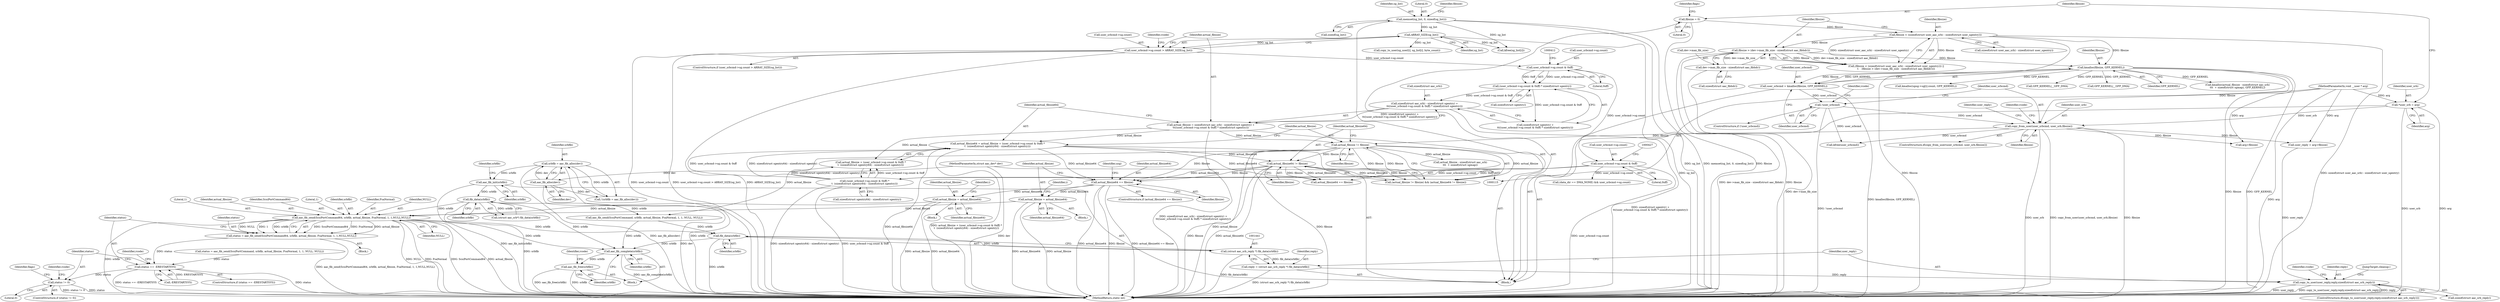 digraph "0_linux_b4789b8e6be3151a955ade74872822f30e8cd914@API" {
"1000944" [label="(Call,aac_fib_send(ScsiPortCommand64, srbfib, actual_fibsize, FsaNormal, 1, 1,NULL,NULL))"];
"1000206" [label="(Call,fib_data(srbfib))"];
"1000190" [label="(Call,aac_fib_init(srbfib))"];
"1000182" [label="(Call,srbfib = aac_fib_alloc(dev))"];
"1000184" [label="(Call,aac_fib_alloc(dev))"];
"1000116" [label="(MethodParameterIn,struct aac_dev* dev)"];
"1000495" [label="(Call,actual_fibsize = actual_fibsize64)"];
"1000491" [label="(Call,actual_fibsize64 == fibsize)"];
"1000435" [label="(Call,actual_fibsize64 != fibsize)"];
"1000413" [label="(Call,actual_fibsize64 = actual_fibsize + (user_srbcmd->sg.count & 0xff) *\n\t  (sizeof(struct sgentry64) - sizeof(struct sgentry)))"];
"1000395" [label="(Call,actual_fibsize = sizeof(struct aac_srb) - sizeof(struct sgentry) +\n\t\t((user_srbcmd->sg.count & 0xff) * sizeof(struct sgentry)))"];
"1000397" [label="(Call,sizeof(struct aac_srb) - sizeof(struct sgentry) +\n\t\t((user_srbcmd->sg.count & 0xff) * sizeof(struct sgentry)))"];
"1000403" [label="(Call,(user_srbcmd->sg.count & 0xff) * sizeof(struct sgentry))"];
"1000404" [label="(Call,user_srbcmd->sg.count & 0xff)"];
"1000381" [label="(Call,user_srbcmd->sg.count > ARRAY_SIZE(sg_list))"];
"1000387" [label="(Call,ARRAY_SIZE(sg_list))"];
"1000208" [label="(Call,memset(sg_list, 0, sizeof(sg_list)))"];
"1000417" [label="(Call,(user_srbcmd->sg.count & 0xff) *\n\t  (sizeof(struct sgentry64) - sizeof(struct sgentry)))"];
"1000418" [label="(Call,user_srbcmd->sg.count & 0xff)"];
"1000432" [label="(Call,actual_fibsize != fibsize)"];
"1000267" [label="(Call,copy_from_user(user_srbcmd, user_srb,fibsize))"];
"1000258" [label="(Call,!user_srbcmd)"];
"1000252" [label="(Call,user_srbcmd = kmalloc(fibsize, GFP_KERNEL))"];
"1000254" [label="(Call,kmalloc(fibsize, GFP_KERNEL))"];
"1000238" [label="(Call,fibsize > (dev->max_fib_size - sizeof(struct aac_fibhdr)))"];
"1000231" [label="(Call,fibsize < (sizeof(struct user_aac_srb) - sizeof(struct user_sgentry)))"];
"1000136" [label="(Call,fibsize = 0)"];
"1000240" [label="(Call,dev->max_fib_size - sizeof(struct aac_fibhdr))"];
"1000130" [label="(Call,*user_srb = arg)"];
"1000117" [label="(MethodParameterIn,void __user * arg)"];
"1000735" [label="(Call,actual_fibsize = actual_fibsize64)"];
"1000942" [label="(Call,status = aac_fib_send(ScsiPortCommand64, srbfib, actual_fibsize, FsaNormal, 1, 1,NULL,NULL))"];
"1001356" [label="(Call,status == -ERESTARTSYS)"];
"1001367" [label="(Call,status != 0)"];
"1001442" [label="(Call,fib_data(srbfib))"];
"1001440" [label="(Call,(struct aac_srb_reply *) fib_data(srbfib))"];
"1001438" [label="(Call,reply = (struct aac_srb_reply *) fib_data(srbfib))"];
"1001445" [label="(Call,copy_to_user(user_reply,reply,sizeof(struct aac_srb_reply)))"];
"1001479" [label="(Call,aac_fib_complete(srbfib))"];
"1001481" [label="(Call,aac_fib_free(srbfib))"];
"1000388" [label="(Identifier,sg_list)"];
"1000230" [label="(Call,(fibsize < (sizeof(struct user_aac_srb) - sizeof(struct user_sgentry))) ||\n\t    (fibsize > (dev->max_fib_size - sizeof(struct aac_fibhdr))))"];
"1000391" [label="(Identifier,rcode)"];
"1000131" [label="(Identifier,user_srb)"];
"1000184" [label="(Call,aac_fib_alloc(dev))"];
"1000490" [label="(ControlStructure,if (actual_fibsize64 == fibsize))"];
"1000232" [label="(Identifier,fibsize)"];
"1000191" [label="(Identifier,srbfib)"];
"1000256" [label="(Identifier,GFP_KERNEL)"];
"1000141" [label="(Identifier,flags)"];
"1001452" [label="(Identifier,rcode)"];
"1000267" [label="(Call,copy_from_user(user_srbcmd, user_srb,fibsize))"];
"1000703" [label="(Block,)"];
"1000206" [label="(Call,fib_data(srbfib))"];
"1001378" [label="(Identifier,flags)"];
"1000437" [label="(Identifier,fibsize)"];
"1001362" [label="(Identifier,rcode)"];
"1000396" [label="(Identifier,actual_fibsize)"];
"1000419" [label="(Call,user_srbcmd->sg.count)"];
"1000258" [label="(Call,!user_srbcmd)"];
"1000252" [label="(Call,user_srbcmd = kmalloc(fibsize, GFP_KERNEL))"];
"1001368" [label="(Identifier,status)"];
"1000500" [label="(Identifier,i)"];
"1000495" [label="(Call,actual_fibsize = actual_fibsize64)"];
"1000130" [label="(Call,*user_srb = arg)"];
"1000380" [label="(ControlStructure,if (user_srbcmd->sg.count > ARRAY_SIZE(sg_list)))"];
"1000209" [label="(Identifier,sg_list)"];
"1000395" [label="(Call,actual_fibsize = sizeof(struct aac_srb) - sizeof(struct sgentry) +\n\t\t((user_srbcmd->sg.count & 0xff) * sizeof(struct sgentry)))"];
"1000425" [label="(Call,sizeof(struct sgentry64) - sizeof(struct sgentry))"];
"1000266" [label="(ControlStructure,if(copy_from_user(user_srbcmd, user_srb,fibsize)))"];
"1000241" [label="(Call,dev->max_fib_size)"];
"1000196" [label="(Identifier,srbfib)"];
"1001443" [label="(Identifier,srbfib)"];
"1000445" [label="(Call,(data_dir == DMA_NONE) && user_srbcmd->sg.count)"];
"1000947" [label="(Identifier,actual_fibsize)"];
"1000553" [label="(Call,GFP_KERNEL|__GFP_DMA)"];
"1000137" [label="(Identifier,fibsize)"];
"1000231" [label="(Call,fibsize < (sizeof(struct user_aac_srb) - sizeof(struct user_sgentry)))"];
"1000239" [label="(Identifier,fibsize)"];
"1001372" [label="(Identifier,rcode)"];
"1000952" [label="(Identifier,NULL)"];
"1000270" [label="(Identifier,fibsize)"];
"1001438" [label="(Call,reply = (struct aac_srb_reply *) fib_data(srbfib))"];
"1001366" [label="(ControlStructure,if (status != 0))"];
"1000735" [label="(Call,actual_fibsize = actual_fibsize64)"];
"1001447" [label="(Identifier,reply)"];
"1000411" [label="(Call,sizeof(struct sgentry))"];
"1000424" [label="(Literal,0xff)"];
"1000435" [label="(Call,actual_fibsize64 != fibsize)"];
"1001457" [label="(Call,kfree(user_srbcmd))"];
"1000255" [label="(Identifier,fibsize)"];
"1001448" [label="(Call,sizeof(struct aac_srb_reply))"];
"1000204" [label="(Call,(struct aac_srb*) fib_data(srbfib))"];
"1000706" [label="(Identifier,usg)"];
"1000434" [label="(Identifier,fibsize)"];
"1000418" [label="(Call,user_srbcmd->sg.count & 0xff)"];
"1001344" [label="(Call,status = aac_fib_send(ScsiPortCommand, srbfib, actual_fibsize, FsaNormal, 1, 1, NULL, NULL))"];
"1000436" [label="(Identifier,actual_fibsize64)"];
"1000397" [label="(Call,sizeof(struct aac_srb) - sizeof(struct sgentry) +\n\t\t((user_srbcmd->sg.count & 0xff) * sizeof(struct sgentry)))"];
"1000417" [label="(Call,(user_srbcmd->sg.count & 0xff) *\n\t  (sizeof(struct sgentry64) - sizeof(struct sgentry)))"];
"1000945" [label="(Identifier,ScsiPortCommand64)"];
"1000414" [label="(Identifier,actual_fibsize64)"];
"1001456" [label="(JumpTarget,cleanup:)"];
"1000950" [label="(Literal,1)"];
"1000269" [label="(Identifier,user_srb)"];
"1000278" [label="(Identifier,user_reply)"];
"1000240" [label="(Call,dev->max_fib_size - sizeof(struct aac_fibhdr))"];
"1000707" [label="(Call,kmalloc(actual_fibsize - sizeof(struct aac_srb)\n\t\t\t  + sizeof(struct sgmap), GFP_KERNEL))"];
"1000433" [label="(Identifier,actual_fibsize)"];
"1000382" [label="(Call,user_srbcmd->sg.count)"];
"1001215" [label="(Call,kmalloc(upsg->sg[i].count, GFP_KERNEL))"];
"1001035" [label="(Call,GFP_KERNEL|__GFP_DMA)"];
"1001356" [label="(Call,status == -ERESTARTSYS)"];
"1000410" [label="(Literal,0xff)"];
"1000208" [label="(Call,memset(sg_list, 0, sizeof(sg_list)))"];
"1000116" [label="(MethodParameterIn,struct aac_dev* dev)"];
"1000185" [label="(Identifier,dev)"];
"1000181" [label="(Call,!(srbfib = aac_fib_alloc(dev)))"];
"1001481" [label="(Call,aac_fib_free(srbfib))"];
"1000492" [label="(Identifier,actual_fibsize64)"];
"1000244" [label="(Call,sizeof(struct aac_fibhdr))"];
"1001444" [label="(ControlStructure,if(copy_to_user(user_reply,reply,sizeof(struct aac_srb_reply))))"];
"1000233" [label="(Call,sizeof(struct user_aac_srb) - sizeof(struct user_sgentry))"];
"1000183" [label="(Identifier,srbfib)"];
"1001484" [label="(Identifier,rcode)"];
"1000207" [label="(Identifier,srbfib)"];
"1000493" [label="(Identifier,fibsize)"];
"1000190" [label="(Call,aac_fib_init(srbfib))"];
"1000497" [label="(Identifier,actual_fibsize64)"];
"1000431" [label="(Call,(actual_fibsize != fibsize) && (actual_fibsize64 != fibsize))"];
"1000277" [label="(Call,user_reply = arg+fibsize)"];
"1000737" [label="(Identifier,actual_fibsize64)"];
"1000942" [label="(Call,status = aac_fib_send(ScsiPortCommand64, srbfib, actual_fibsize, FsaNormal, 1, 1,NULL,NULL))"];
"1000405" [label="(Call,user_srbcmd->sg.count)"];
"1001445" [label="(Call,copy_to_user(user_reply,reply,sizeof(struct aac_srb_reply)))"];
"1000494" [label="(Block,)"];
"1000398" [label="(Call,sizeof(struct aac_srb))"];
"1001357" [label="(Identifier,status)"];
"1001358" [label="(Call,-ERESTARTSYS)"];
"1000268" [label="(Identifier,user_srbcmd)"];
"1000238" [label="(Call,fibsize > (dev->max_fib_size - sizeof(struct aac_fibhdr)))"];
"1000404" [label="(Call,user_srbcmd->sg.count & 0xff)"];
"1001446" [label="(Identifier,user_reply)"];
"1000262" [label="(Identifier,rcode)"];
"1000415" [label="(Call,actual_fibsize + (user_srbcmd->sg.count & 0xff) *\n\t  (sizeof(struct sgentry64) - sizeof(struct sgentry)))"];
"1000387" [label="(Call,ARRAY_SIZE(sg_list))"];
"1000946" [label="(Identifier,srbfib)"];
"1001482" [label="(Identifier,srbfib)"];
"1000381" [label="(Call,user_srbcmd->sg.count > ARRAY_SIZE(sg_list))"];
"1000132" [label="(Identifier,arg)"];
"1000259" [label="(Identifier,user_srbcmd)"];
"1000257" [label="(ControlStructure,if (!user_srbcmd))"];
"1001439" [label="(Identifier,reply)"];
"1000136" [label="(Call,fibsize = 0)"];
"1000210" [label="(Literal,0)"];
"1000273" [label="(Identifier,rcode)"];
"1000279" [label="(Call,arg+fibsize)"];
"1000491" [label="(Call,actual_fibsize64 == fibsize)"];
"1000471" [label="(Block,)"];
"1000118" [label="(Block,)"];
"1001369" [label="(Literal,0)"];
"1000944" [label="(Call,aac_fib_send(ScsiPortCommand64, srbfib, actual_fibsize, FsaNormal, 1, 1,NULL,NULL))"];
"1001424" [label="(Call,copy_to_user(sg_user[i], sg_list[i], byte_count))"];
"1000138" [label="(Literal,0)"];
"1001478" [label="(Block,)"];
"1000413" [label="(Call,actual_fibsize64 = actual_fibsize + (user_srbcmd->sg.count & 0xff) *\n\t  (sizeof(struct sgentry64) - sizeof(struct sgentry)))"];
"1001469" [label="(Call,kfree(sg_list[i]))"];
"1000496" [label="(Identifier,actual_fibsize)"];
"1000948" [label="(Identifier,FsaNormal)"];
"1001479" [label="(Call,aac_fib_complete(srbfib))"];
"1000403" [label="(Call,(user_srbcmd->sg.count & 0xff) * sizeof(struct sgentry))"];
"1001346" [label="(Call,aac_fib_send(ScsiPortCommand, srbfib, actual_fibsize, FsaNormal, 1, 1, NULL, NULL))"];
"1000216" [label="(Identifier,fibsize)"];
"1001440" [label="(Call,(struct aac_srb_reply *) fib_data(srbfib))"];
"1000740" [label="(Identifier,i)"];
"1001442" [label="(Call,fib_data(srbfib))"];
"1001485" [label="(MethodReturn,static int)"];
"1001355" [label="(ControlStructure,if (status == -ERESTARTSYS))"];
"1000253" [label="(Identifier,user_srbcmd)"];
"1000117" [label="(MethodParameterIn,void __user * arg)"];
"1000736" [label="(Identifier,actual_fibsize)"];
"1001367" [label="(Call,status != 0)"];
"1000400" [label="(Call,sizeof(struct sgentry) +\n\t\t((user_srbcmd->sg.count & 0xff) * sizeof(struct sgentry)))"];
"1000254" [label="(Call,kmalloc(fibsize, GFP_KERNEL))"];
"1000211" [label="(Call,sizeof(sg_list))"];
"1000970" [label="(Call,actual_fibsize64 == fibsize)"];
"1000943" [label="(Identifier,status)"];
"1000951" [label="(Identifier,NULL)"];
"1001480" [label="(Identifier,srbfib)"];
"1000432" [label="(Call,actual_fibsize != fibsize)"];
"1000949" [label="(Literal,1)"];
"1000182" [label="(Call,srbfib = aac_fib_alloc(dev))"];
"1000708" [label="(Call,actual_fibsize - sizeof(struct aac_srb)\n\t\t\t  + sizeof(struct sgmap))"];
"1000944" -> "1000942"  [label="AST: "];
"1000944" -> "1000952"  [label="CFG: "];
"1000945" -> "1000944"  [label="AST: "];
"1000946" -> "1000944"  [label="AST: "];
"1000947" -> "1000944"  [label="AST: "];
"1000948" -> "1000944"  [label="AST: "];
"1000949" -> "1000944"  [label="AST: "];
"1000950" -> "1000944"  [label="AST: "];
"1000951" -> "1000944"  [label="AST: "];
"1000952" -> "1000944"  [label="AST: "];
"1000942" -> "1000944"  [label="CFG: "];
"1000944" -> "1001485"  [label="DDG: srbfib"];
"1000944" -> "1001485"  [label="DDG: NULL"];
"1000944" -> "1001485"  [label="DDG: FsaNormal"];
"1000944" -> "1001485"  [label="DDG: ScsiPortCommand64"];
"1000944" -> "1001485"  [label="DDG: actual_fibsize"];
"1000944" -> "1000942"  [label="DDG: ScsiPortCommand64"];
"1000944" -> "1000942"  [label="DDG: FsaNormal"];
"1000944" -> "1000942"  [label="DDG: actual_fibsize"];
"1000944" -> "1000942"  [label="DDG: NULL"];
"1000944" -> "1000942"  [label="DDG: 1"];
"1000944" -> "1000942"  [label="DDG: srbfib"];
"1000206" -> "1000944"  [label="DDG: srbfib"];
"1000495" -> "1000944"  [label="DDG: actual_fibsize"];
"1000735" -> "1000944"  [label="DDG: actual_fibsize"];
"1000944" -> "1001442"  [label="DDG: srbfib"];
"1000944" -> "1001479"  [label="DDG: srbfib"];
"1000206" -> "1000204"  [label="AST: "];
"1000206" -> "1000207"  [label="CFG: "];
"1000207" -> "1000206"  [label="AST: "];
"1000204" -> "1000206"  [label="CFG: "];
"1000206" -> "1001485"  [label="DDG: srbfib"];
"1000206" -> "1000204"  [label="DDG: srbfib"];
"1000190" -> "1000206"  [label="DDG: srbfib"];
"1000206" -> "1001346"  [label="DDG: srbfib"];
"1000206" -> "1001479"  [label="DDG: srbfib"];
"1000190" -> "1000118"  [label="AST: "];
"1000190" -> "1000191"  [label="CFG: "];
"1000191" -> "1000190"  [label="AST: "];
"1000196" -> "1000190"  [label="CFG: "];
"1000190" -> "1001485"  [label="DDG: aac_fib_init(srbfib)"];
"1000182" -> "1000190"  [label="DDG: srbfib"];
"1000182" -> "1000181"  [label="AST: "];
"1000182" -> "1000184"  [label="CFG: "];
"1000183" -> "1000182"  [label="AST: "];
"1000184" -> "1000182"  [label="AST: "];
"1000181" -> "1000182"  [label="CFG: "];
"1000182" -> "1001485"  [label="DDG: aac_fib_alloc(dev)"];
"1000182" -> "1001485"  [label="DDG: srbfib"];
"1000182" -> "1000181"  [label="DDG: srbfib"];
"1000184" -> "1000182"  [label="DDG: dev"];
"1000184" -> "1000185"  [label="CFG: "];
"1000185" -> "1000184"  [label="AST: "];
"1000184" -> "1001485"  [label="DDG: dev"];
"1000184" -> "1000181"  [label="DDG: dev"];
"1000116" -> "1000184"  [label="DDG: dev"];
"1000116" -> "1000115"  [label="AST: "];
"1000116" -> "1001485"  [label="DDG: dev"];
"1000495" -> "1000494"  [label="AST: "];
"1000495" -> "1000497"  [label="CFG: "];
"1000496" -> "1000495"  [label="AST: "];
"1000497" -> "1000495"  [label="AST: "];
"1000500" -> "1000495"  [label="CFG: "];
"1000495" -> "1001485"  [label="DDG: actual_fibsize"];
"1000495" -> "1001485"  [label="DDG: actual_fibsize64"];
"1000491" -> "1000495"  [label="DDG: actual_fibsize64"];
"1000491" -> "1000490"  [label="AST: "];
"1000491" -> "1000493"  [label="CFG: "];
"1000492" -> "1000491"  [label="AST: "];
"1000493" -> "1000491"  [label="AST: "];
"1000496" -> "1000491"  [label="CFG: "];
"1000706" -> "1000491"  [label="CFG: "];
"1000491" -> "1001485"  [label="DDG: fibsize"];
"1000491" -> "1001485"  [label="DDG: actual_fibsize64 == fibsize"];
"1000491" -> "1001485"  [label="DDG: actual_fibsize64"];
"1000435" -> "1000491"  [label="DDG: actual_fibsize64"];
"1000435" -> "1000491"  [label="DDG: fibsize"];
"1000413" -> "1000491"  [label="DDG: actual_fibsize64"];
"1000432" -> "1000491"  [label="DDG: fibsize"];
"1000491" -> "1000735"  [label="DDG: actual_fibsize64"];
"1000435" -> "1000431"  [label="AST: "];
"1000435" -> "1000437"  [label="CFG: "];
"1000436" -> "1000435"  [label="AST: "];
"1000437" -> "1000435"  [label="AST: "];
"1000431" -> "1000435"  [label="CFG: "];
"1000435" -> "1001485"  [label="DDG: actual_fibsize64"];
"1000435" -> "1001485"  [label="DDG: fibsize"];
"1000435" -> "1000431"  [label="DDG: actual_fibsize64"];
"1000435" -> "1000431"  [label="DDG: fibsize"];
"1000413" -> "1000435"  [label="DDG: actual_fibsize64"];
"1000432" -> "1000435"  [label="DDG: fibsize"];
"1000435" -> "1000970"  [label="DDG: actual_fibsize64"];
"1000435" -> "1000970"  [label="DDG: fibsize"];
"1000413" -> "1000118"  [label="AST: "];
"1000413" -> "1000415"  [label="CFG: "];
"1000414" -> "1000413"  [label="AST: "];
"1000415" -> "1000413"  [label="AST: "];
"1000433" -> "1000413"  [label="CFG: "];
"1000413" -> "1001485"  [label="DDG: actual_fibsize64"];
"1000413" -> "1001485"  [label="DDG: actual_fibsize + (user_srbcmd->sg.count & 0xff) *\n\t  (sizeof(struct sgentry64) - sizeof(struct sgentry))"];
"1000395" -> "1000413"  [label="DDG: actual_fibsize"];
"1000417" -> "1000413"  [label="DDG: user_srbcmd->sg.count & 0xff"];
"1000417" -> "1000413"  [label="DDG: sizeof(struct sgentry64) - sizeof(struct sgentry)"];
"1000413" -> "1000970"  [label="DDG: actual_fibsize64"];
"1000395" -> "1000118"  [label="AST: "];
"1000395" -> "1000397"  [label="CFG: "];
"1000396" -> "1000395"  [label="AST: "];
"1000397" -> "1000395"  [label="AST: "];
"1000414" -> "1000395"  [label="CFG: "];
"1000395" -> "1001485"  [label="DDG: sizeof(struct aac_srb) - sizeof(struct sgentry) +\n\t\t((user_srbcmd->sg.count & 0xff) * sizeof(struct sgentry))"];
"1000397" -> "1000395"  [label="DDG: sizeof(struct sgentry) +\n\t\t((user_srbcmd->sg.count & 0xff) * sizeof(struct sgentry))"];
"1000395" -> "1000415"  [label="DDG: actual_fibsize"];
"1000395" -> "1000432"  [label="DDG: actual_fibsize"];
"1000397" -> "1000400"  [label="CFG: "];
"1000398" -> "1000397"  [label="AST: "];
"1000400" -> "1000397"  [label="AST: "];
"1000397" -> "1001485"  [label="DDG: sizeof(struct sgentry) +\n\t\t((user_srbcmd->sg.count & 0xff) * sizeof(struct sgentry))"];
"1000403" -> "1000397"  [label="DDG: user_srbcmd->sg.count & 0xff"];
"1000403" -> "1000400"  [label="AST: "];
"1000403" -> "1000411"  [label="CFG: "];
"1000404" -> "1000403"  [label="AST: "];
"1000411" -> "1000403"  [label="AST: "];
"1000400" -> "1000403"  [label="CFG: "];
"1000403" -> "1000400"  [label="DDG: user_srbcmd->sg.count & 0xff"];
"1000404" -> "1000403"  [label="DDG: user_srbcmd->sg.count"];
"1000404" -> "1000403"  [label="DDG: 0xff"];
"1000404" -> "1000410"  [label="CFG: "];
"1000405" -> "1000404"  [label="AST: "];
"1000410" -> "1000404"  [label="AST: "];
"1000412" -> "1000404"  [label="CFG: "];
"1000381" -> "1000404"  [label="DDG: user_srbcmd->sg.count"];
"1000404" -> "1000418"  [label="DDG: user_srbcmd->sg.count"];
"1000381" -> "1000380"  [label="AST: "];
"1000381" -> "1000387"  [label="CFG: "];
"1000382" -> "1000381"  [label="AST: "];
"1000387" -> "1000381"  [label="AST: "];
"1000391" -> "1000381"  [label="CFG: "];
"1000396" -> "1000381"  [label="CFG: "];
"1000381" -> "1001485"  [label="DDG: ARRAY_SIZE(sg_list)"];
"1000381" -> "1001485"  [label="DDG: user_srbcmd->sg.count"];
"1000381" -> "1001485"  [label="DDG: user_srbcmd->sg.count > ARRAY_SIZE(sg_list)"];
"1000387" -> "1000381"  [label="DDG: sg_list"];
"1000387" -> "1000388"  [label="CFG: "];
"1000388" -> "1000387"  [label="AST: "];
"1000387" -> "1001485"  [label="DDG: sg_list"];
"1000208" -> "1000387"  [label="DDG: sg_list"];
"1000387" -> "1001424"  [label="DDG: sg_list"];
"1000387" -> "1001469"  [label="DDG: sg_list"];
"1000208" -> "1000118"  [label="AST: "];
"1000208" -> "1000211"  [label="CFG: "];
"1000209" -> "1000208"  [label="AST: "];
"1000210" -> "1000208"  [label="AST: "];
"1000211" -> "1000208"  [label="AST: "];
"1000216" -> "1000208"  [label="CFG: "];
"1000208" -> "1001485"  [label="DDG: sg_list"];
"1000208" -> "1001485"  [label="DDG: memset(sg_list, 0, sizeof(sg_list))"];
"1000208" -> "1001469"  [label="DDG: sg_list"];
"1000417" -> "1000415"  [label="AST: "];
"1000417" -> "1000425"  [label="CFG: "];
"1000418" -> "1000417"  [label="AST: "];
"1000425" -> "1000417"  [label="AST: "];
"1000415" -> "1000417"  [label="CFG: "];
"1000417" -> "1001485"  [label="DDG: sizeof(struct sgentry64) - sizeof(struct sgentry)"];
"1000417" -> "1001485"  [label="DDG: user_srbcmd->sg.count & 0xff"];
"1000417" -> "1000415"  [label="DDG: user_srbcmd->sg.count & 0xff"];
"1000417" -> "1000415"  [label="DDG: sizeof(struct sgentry64) - sizeof(struct sgentry)"];
"1000418" -> "1000417"  [label="DDG: user_srbcmd->sg.count"];
"1000418" -> "1000417"  [label="DDG: 0xff"];
"1000418" -> "1000424"  [label="CFG: "];
"1000419" -> "1000418"  [label="AST: "];
"1000424" -> "1000418"  [label="AST: "];
"1000427" -> "1000418"  [label="CFG: "];
"1000418" -> "1001485"  [label="DDG: user_srbcmd->sg.count"];
"1000418" -> "1000445"  [label="DDG: user_srbcmd->sg.count"];
"1000432" -> "1000431"  [label="AST: "];
"1000432" -> "1000434"  [label="CFG: "];
"1000433" -> "1000432"  [label="AST: "];
"1000434" -> "1000432"  [label="AST: "];
"1000436" -> "1000432"  [label="CFG: "];
"1000431" -> "1000432"  [label="CFG: "];
"1000432" -> "1001485"  [label="DDG: fibsize"];
"1000432" -> "1001485"  [label="DDG: actual_fibsize"];
"1000432" -> "1000431"  [label="DDG: actual_fibsize"];
"1000432" -> "1000431"  [label="DDG: fibsize"];
"1000267" -> "1000432"  [label="DDG: fibsize"];
"1000432" -> "1000708"  [label="DDG: actual_fibsize"];
"1000432" -> "1000970"  [label="DDG: fibsize"];
"1000432" -> "1001346"  [label="DDG: actual_fibsize"];
"1000267" -> "1000266"  [label="AST: "];
"1000267" -> "1000270"  [label="CFG: "];
"1000268" -> "1000267"  [label="AST: "];
"1000269" -> "1000267"  [label="AST: "];
"1000270" -> "1000267"  [label="AST: "];
"1000273" -> "1000267"  [label="CFG: "];
"1000278" -> "1000267"  [label="CFG: "];
"1000267" -> "1001485"  [label="DDG: user_srb"];
"1000267" -> "1001485"  [label="DDG: copy_from_user(user_srbcmd, user_srb,fibsize)"];
"1000267" -> "1001485"  [label="DDG: fibsize"];
"1000258" -> "1000267"  [label="DDG: user_srbcmd"];
"1000130" -> "1000267"  [label="DDG: user_srb"];
"1000254" -> "1000267"  [label="DDG: fibsize"];
"1000267" -> "1000277"  [label="DDG: fibsize"];
"1000267" -> "1000279"  [label="DDG: fibsize"];
"1000267" -> "1001457"  [label="DDG: user_srbcmd"];
"1000258" -> "1000257"  [label="AST: "];
"1000258" -> "1000259"  [label="CFG: "];
"1000259" -> "1000258"  [label="AST: "];
"1000262" -> "1000258"  [label="CFG: "];
"1000268" -> "1000258"  [label="CFG: "];
"1000258" -> "1001485"  [label="DDG: !user_srbcmd"];
"1000252" -> "1000258"  [label="DDG: user_srbcmd"];
"1000258" -> "1001457"  [label="DDG: user_srbcmd"];
"1000252" -> "1000118"  [label="AST: "];
"1000252" -> "1000254"  [label="CFG: "];
"1000253" -> "1000252"  [label="AST: "];
"1000254" -> "1000252"  [label="AST: "];
"1000259" -> "1000252"  [label="CFG: "];
"1000252" -> "1001485"  [label="DDG: kmalloc(fibsize, GFP_KERNEL)"];
"1000254" -> "1000252"  [label="DDG: fibsize"];
"1000254" -> "1000252"  [label="DDG: GFP_KERNEL"];
"1000254" -> "1000256"  [label="CFG: "];
"1000255" -> "1000254"  [label="AST: "];
"1000256" -> "1000254"  [label="AST: "];
"1000254" -> "1001485"  [label="DDG: fibsize"];
"1000254" -> "1001485"  [label="DDG: GFP_KERNEL"];
"1000238" -> "1000254"  [label="DDG: fibsize"];
"1000231" -> "1000254"  [label="DDG: fibsize"];
"1000254" -> "1000553"  [label="DDG: GFP_KERNEL"];
"1000254" -> "1000707"  [label="DDG: GFP_KERNEL"];
"1000254" -> "1001035"  [label="DDG: GFP_KERNEL"];
"1000254" -> "1001215"  [label="DDG: GFP_KERNEL"];
"1000238" -> "1000230"  [label="AST: "];
"1000238" -> "1000240"  [label="CFG: "];
"1000239" -> "1000238"  [label="AST: "];
"1000240" -> "1000238"  [label="AST: "];
"1000230" -> "1000238"  [label="CFG: "];
"1000238" -> "1001485"  [label="DDG: fibsize"];
"1000238" -> "1001485"  [label="DDG: dev->max_fib_size - sizeof(struct aac_fibhdr)"];
"1000238" -> "1000230"  [label="DDG: fibsize"];
"1000238" -> "1000230"  [label="DDG: dev->max_fib_size - sizeof(struct aac_fibhdr)"];
"1000231" -> "1000238"  [label="DDG: fibsize"];
"1000240" -> "1000238"  [label="DDG: dev->max_fib_size"];
"1000231" -> "1000230"  [label="AST: "];
"1000231" -> "1000233"  [label="CFG: "];
"1000232" -> "1000231"  [label="AST: "];
"1000233" -> "1000231"  [label="AST: "];
"1000239" -> "1000231"  [label="CFG: "];
"1000230" -> "1000231"  [label="CFG: "];
"1000231" -> "1001485"  [label="DDG: sizeof(struct user_aac_srb) - sizeof(struct user_sgentry)"];
"1000231" -> "1001485"  [label="DDG: fibsize"];
"1000231" -> "1000230"  [label="DDG: fibsize"];
"1000231" -> "1000230"  [label="DDG: sizeof(struct user_aac_srb) - sizeof(struct user_sgentry)"];
"1000136" -> "1000231"  [label="DDG: fibsize"];
"1000136" -> "1000118"  [label="AST: "];
"1000136" -> "1000138"  [label="CFG: "];
"1000137" -> "1000136"  [label="AST: "];
"1000138" -> "1000136"  [label="AST: "];
"1000141" -> "1000136"  [label="CFG: "];
"1000136" -> "1001485"  [label="DDG: fibsize"];
"1000240" -> "1000244"  [label="CFG: "];
"1000241" -> "1000240"  [label="AST: "];
"1000244" -> "1000240"  [label="AST: "];
"1000240" -> "1001485"  [label="DDG: dev->max_fib_size"];
"1000130" -> "1000118"  [label="AST: "];
"1000130" -> "1000132"  [label="CFG: "];
"1000131" -> "1000130"  [label="AST: "];
"1000132" -> "1000130"  [label="AST: "];
"1000137" -> "1000130"  [label="CFG: "];
"1000130" -> "1001485"  [label="DDG: arg"];
"1000130" -> "1001485"  [label="DDG: user_srb"];
"1000117" -> "1000130"  [label="DDG: arg"];
"1000117" -> "1000115"  [label="AST: "];
"1000117" -> "1001485"  [label="DDG: arg"];
"1000117" -> "1000277"  [label="DDG: arg"];
"1000117" -> "1000279"  [label="DDG: arg"];
"1000735" -> "1000703"  [label="AST: "];
"1000735" -> "1000737"  [label="CFG: "];
"1000736" -> "1000735"  [label="AST: "];
"1000737" -> "1000735"  [label="AST: "];
"1000740" -> "1000735"  [label="CFG: "];
"1000735" -> "1001485"  [label="DDG: actual_fibsize64"];
"1000735" -> "1001485"  [label="DDG: actual_fibsize"];
"1000942" -> "1000471"  [label="AST: "];
"1000943" -> "1000942"  [label="AST: "];
"1001357" -> "1000942"  [label="CFG: "];
"1000942" -> "1001485"  [label="DDG: aac_fib_send(ScsiPortCommand64, srbfib, actual_fibsize, FsaNormal, 1, 1,NULL,NULL)"];
"1000942" -> "1001356"  [label="DDG: status"];
"1001356" -> "1001355"  [label="AST: "];
"1001356" -> "1001358"  [label="CFG: "];
"1001357" -> "1001356"  [label="AST: "];
"1001358" -> "1001356"  [label="AST: "];
"1001362" -> "1001356"  [label="CFG: "];
"1001368" -> "1001356"  [label="CFG: "];
"1001356" -> "1001485"  [label="DDG: status"];
"1001356" -> "1001485"  [label="DDG: status == -ERESTARTSYS"];
"1001344" -> "1001356"  [label="DDG: status"];
"1001358" -> "1001356"  [label="DDG: ERESTARTSYS"];
"1001356" -> "1001367"  [label="DDG: status"];
"1001367" -> "1001366"  [label="AST: "];
"1001367" -> "1001369"  [label="CFG: "];
"1001368" -> "1001367"  [label="AST: "];
"1001369" -> "1001367"  [label="AST: "];
"1001372" -> "1001367"  [label="CFG: "];
"1001378" -> "1001367"  [label="CFG: "];
"1001367" -> "1001485"  [label="DDG: status != 0"];
"1001367" -> "1001485"  [label="DDG: status"];
"1001442" -> "1001440"  [label="AST: "];
"1001442" -> "1001443"  [label="CFG: "];
"1001443" -> "1001442"  [label="AST: "];
"1001440" -> "1001442"  [label="CFG: "];
"1001442" -> "1001485"  [label="DDG: srbfib"];
"1001442" -> "1001440"  [label="DDG: srbfib"];
"1001346" -> "1001442"  [label="DDG: srbfib"];
"1001442" -> "1001479"  [label="DDG: srbfib"];
"1001440" -> "1001438"  [label="AST: "];
"1001441" -> "1001440"  [label="AST: "];
"1001438" -> "1001440"  [label="CFG: "];
"1001440" -> "1001485"  [label="DDG: fib_data(srbfib)"];
"1001440" -> "1001438"  [label="DDG: fib_data(srbfib)"];
"1001438" -> "1000118"  [label="AST: "];
"1001439" -> "1001438"  [label="AST: "];
"1001446" -> "1001438"  [label="CFG: "];
"1001438" -> "1001485"  [label="DDG: (struct aac_srb_reply *) fib_data(srbfib)"];
"1001438" -> "1001445"  [label="DDG: reply"];
"1001445" -> "1001444"  [label="AST: "];
"1001445" -> "1001448"  [label="CFG: "];
"1001446" -> "1001445"  [label="AST: "];
"1001447" -> "1001445"  [label="AST: "];
"1001448" -> "1001445"  [label="AST: "];
"1001452" -> "1001445"  [label="CFG: "];
"1001456" -> "1001445"  [label="CFG: "];
"1001445" -> "1001485"  [label="DDG: copy_to_user(user_reply,reply,sizeof(struct aac_srb_reply))"];
"1001445" -> "1001485"  [label="DDG: reply"];
"1001445" -> "1001485"  [label="DDG: user_reply"];
"1000277" -> "1001445"  [label="DDG: user_reply"];
"1001479" -> "1001478"  [label="AST: "];
"1001479" -> "1001480"  [label="CFG: "];
"1001480" -> "1001479"  [label="AST: "];
"1001482" -> "1001479"  [label="CFG: "];
"1001479" -> "1001485"  [label="DDG: aac_fib_complete(srbfib)"];
"1001346" -> "1001479"  [label="DDG: srbfib"];
"1001479" -> "1001481"  [label="DDG: srbfib"];
"1001481" -> "1001478"  [label="AST: "];
"1001481" -> "1001482"  [label="CFG: "];
"1001482" -> "1001481"  [label="AST: "];
"1001484" -> "1001481"  [label="CFG: "];
"1001481" -> "1001485"  [label="DDG: aac_fib_free(srbfib)"];
"1001481" -> "1001485"  [label="DDG: srbfib"];
}
